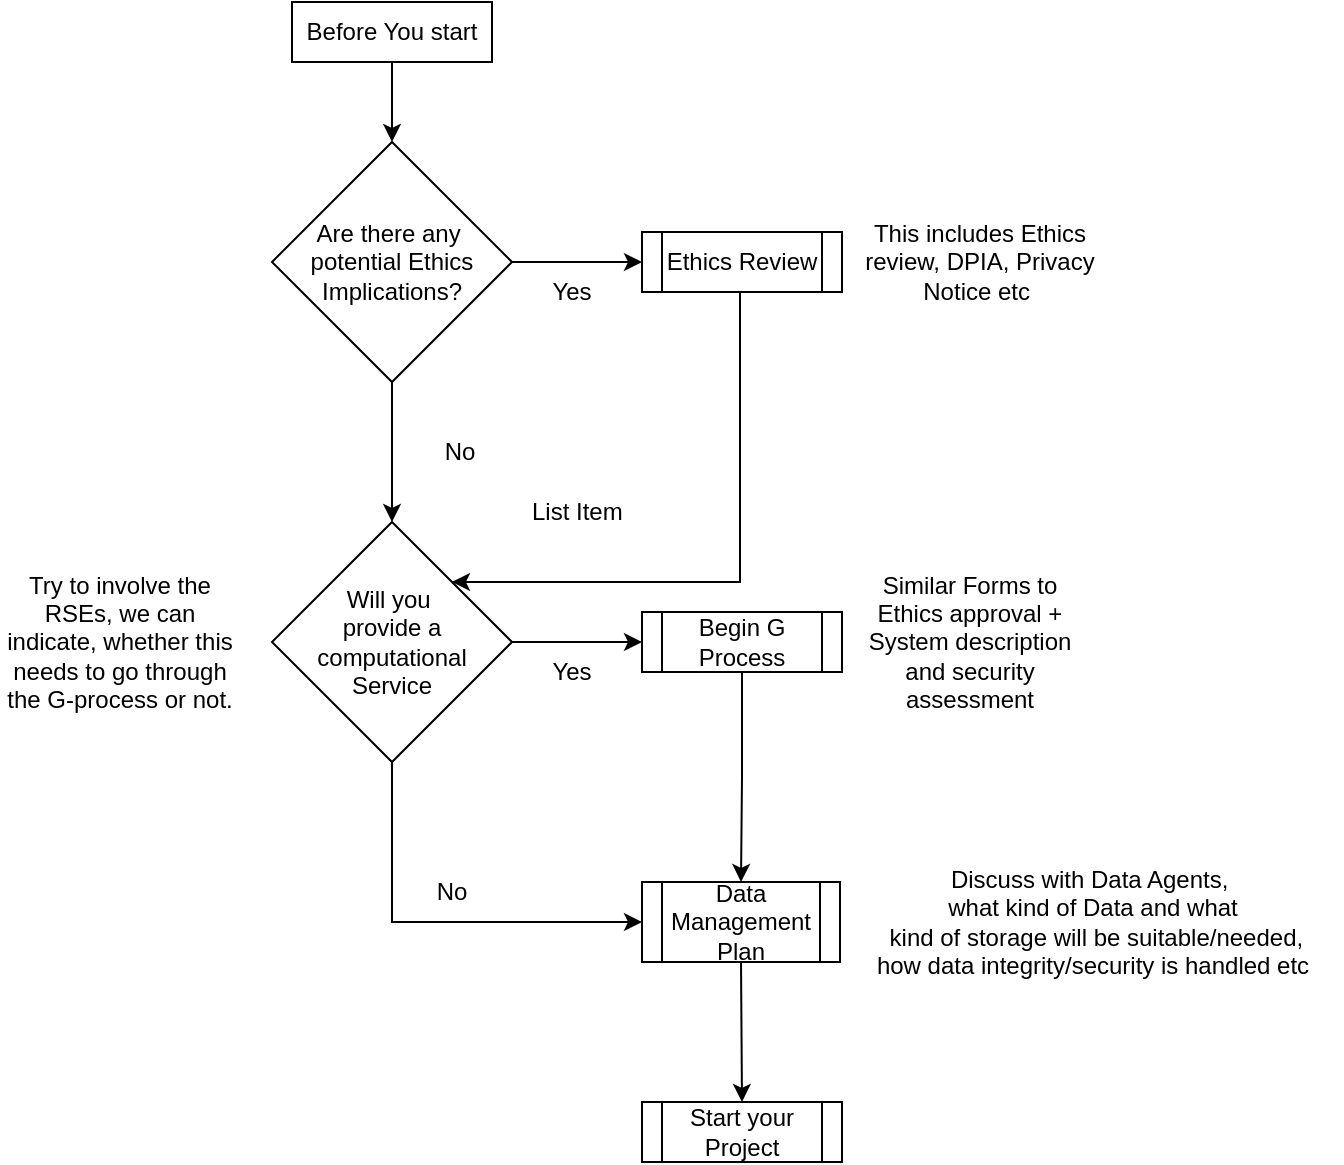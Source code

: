 <mxfile version="24.2.5" type="device">
  <diagram name="Page-1" id="eXt2_QhAnmu96vdw984v">
    <mxGraphModel dx="1618" dy="826" grid="1" gridSize="10" guides="1" tooltips="1" connect="1" arrows="1" fold="1" page="1" pageScale="1" pageWidth="850" pageHeight="500" math="0" shadow="0">
      <root>
        <mxCell id="0" />
        <mxCell id="1" parent="0" />
        <mxCell id="-5ylpw8Lmupa7zF_V84z-36" style="edgeStyle=orthogonalEdgeStyle;rounded=0;orthogonalLoop=1;jettySize=auto;html=1;exitX=0.5;exitY=1;exitDx=0;exitDy=0;entryX=0.5;entryY=0;entryDx=0;entryDy=0;" edge="1" parent="1" source="-5ylpw8Lmupa7zF_V84z-6" target="-5ylpw8Lmupa7zF_V84z-35">
          <mxGeometry relative="1" as="geometry" />
        </mxCell>
        <mxCell id="-5ylpw8Lmupa7zF_V84z-6" value="Before You start" style="rounded=0;whiteSpace=wrap;html=1;" vertex="1" parent="1">
          <mxGeometry x="-584" width="100" height="30" as="geometry" />
        </mxCell>
        <mxCell id="-5ylpw8Lmupa7zF_V84z-24" value="No" style="text;html=1;align=center;verticalAlign=middle;whiteSpace=wrap;rounded=0;" vertex="1" parent="1">
          <mxGeometry x="-530" y="210" width="60" height="30" as="geometry" />
        </mxCell>
        <mxCell id="-5ylpw8Lmupa7zF_V84z-37" style="edgeStyle=orthogonalEdgeStyle;rounded=0;orthogonalLoop=1;jettySize=auto;html=1;entryX=0;entryY=0.5;entryDx=0;entryDy=0;" edge="1" parent="1" source="-5ylpw8Lmupa7zF_V84z-35" target="-5ylpw8Lmupa7zF_V84z-38">
          <mxGeometry relative="1" as="geometry">
            <mxPoint x="-400" y="135" as="targetPoint" />
          </mxGeometry>
        </mxCell>
        <mxCell id="-5ylpw8Lmupa7zF_V84z-43" style="edgeStyle=orthogonalEdgeStyle;rounded=0;orthogonalLoop=1;jettySize=auto;html=1;entryX=0.5;entryY=0;entryDx=0;entryDy=0;" edge="1" parent="1" source="-5ylpw8Lmupa7zF_V84z-35" target="-5ylpw8Lmupa7zF_V84z-41">
          <mxGeometry relative="1" as="geometry">
            <mxPoint x="-534" y="250" as="targetPoint" />
          </mxGeometry>
        </mxCell>
        <mxCell id="-5ylpw8Lmupa7zF_V84z-35" value="Are&amp;nbsp;&lt;span style=&quot;background-color: initial;&quot;&gt;there&lt;/span&gt;&lt;span style=&quot;background-color: initial;&quot;&gt;&amp;nbsp;any&amp;nbsp;&lt;/span&gt;&lt;div&gt;&lt;span style=&quot;background-color: initial;&quot;&gt;potential Ethics Implications?&lt;/span&gt;&lt;/div&gt;" style="rhombus;whiteSpace=wrap;html=1;" vertex="1" parent="1">
          <mxGeometry x="-594" y="70" width="120" height="120" as="geometry" />
        </mxCell>
        <mxCell id="-5ylpw8Lmupa7zF_V84z-44" style="edgeStyle=orthogonalEdgeStyle;rounded=0;orthogonalLoop=1;jettySize=auto;html=1;entryX=1;entryY=0;entryDx=0;entryDy=0;" edge="1" parent="1" source="-5ylpw8Lmupa7zF_V84z-38" target="-5ylpw8Lmupa7zF_V84z-41">
          <mxGeometry relative="1" as="geometry">
            <Array as="points">
              <mxPoint x="-360" y="290" />
            </Array>
          </mxGeometry>
        </mxCell>
        <mxCell id="-5ylpw8Lmupa7zF_V84z-38" value="Ethics Review" style="shape=process;whiteSpace=wrap;html=1;backgroundOutline=1;" vertex="1" parent="1">
          <mxGeometry x="-409" y="115" width="100" height="30" as="geometry" />
        </mxCell>
        <mxCell id="-5ylpw8Lmupa7zF_V84z-39" value="Yes" style="text;html=1;align=center;verticalAlign=middle;whiteSpace=wrap;rounded=0;" vertex="1" parent="1">
          <mxGeometry x="-474" y="130" width="60" height="30" as="geometry" />
        </mxCell>
        <mxCell id="-5ylpw8Lmupa7zF_V84z-40" value="This includes Ethics review, DPIA, Privacy Notice etc&amp;nbsp;" style="text;html=1;align=center;verticalAlign=middle;whiteSpace=wrap;rounded=0;" vertex="1" parent="1">
          <mxGeometry x="-300" y="115" width="120" height="30" as="geometry" />
        </mxCell>
        <mxCell id="-5ylpw8Lmupa7zF_V84z-46" style="edgeStyle=orthogonalEdgeStyle;rounded=0;orthogonalLoop=1;jettySize=auto;html=1;entryX=0;entryY=0.5;entryDx=0;entryDy=0;" edge="1" parent="1" source="-5ylpw8Lmupa7zF_V84z-41" target="-5ylpw8Lmupa7zF_V84z-45">
          <mxGeometry relative="1" as="geometry">
            <mxPoint x="-420" y="320" as="targetPoint" />
          </mxGeometry>
        </mxCell>
        <mxCell id="-5ylpw8Lmupa7zF_V84z-51" style="edgeStyle=orthogonalEdgeStyle;rounded=0;orthogonalLoop=1;jettySize=auto;html=1;entryX=0;entryY=0.5;entryDx=0;entryDy=0;" edge="1" parent="1" source="-5ylpw8Lmupa7zF_V84z-41" target="-5ylpw8Lmupa7zF_V84z-50">
          <mxGeometry relative="1" as="geometry">
            <Array as="points">
              <mxPoint x="-534" y="460" />
            </Array>
          </mxGeometry>
        </mxCell>
        <mxCell id="-5ylpw8Lmupa7zF_V84z-41" value="Will you&amp;nbsp;&lt;div&gt;provide&lt;span style=&quot;background-color: initial;&quot;&gt;&amp;nbsp;a computational Service&lt;/span&gt;&lt;/div&gt;" style="rhombus;whiteSpace=wrap;html=1;" vertex="1" parent="1">
          <mxGeometry x="-594" y="260" width="120" height="120" as="geometry" />
        </mxCell>
        <mxCell id="-5ylpw8Lmupa7zF_V84z-52" style="edgeStyle=orthogonalEdgeStyle;rounded=0;orthogonalLoop=1;jettySize=auto;html=1;" edge="1" parent="1" source="-5ylpw8Lmupa7zF_V84z-45" target="-5ylpw8Lmupa7zF_V84z-50">
          <mxGeometry relative="1" as="geometry" />
        </mxCell>
        <mxCell id="-5ylpw8Lmupa7zF_V84z-45" value="Begin G Process" style="shape=process;whiteSpace=wrap;html=1;backgroundOutline=1;" vertex="1" parent="1">
          <mxGeometry x="-409" y="305" width="100" height="30" as="geometry" />
        </mxCell>
        <mxCell id="-5ylpw8Lmupa7zF_V84z-47" value="Yes" style="text;html=1;align=center;verticalAlign=middle;whiteSpace=wrap;rounded=0;" vertex="1" parent="1">
          <mxGeometry x="-474" y="320" width="60" height="30" as="geometry" />
        </mxCell>
        <mxCell id="-5ylpw8Lmupa7zF_V84z-48" value="Similar Forms to Ethics approval + System description and security assessment" style="text;html=1;align=center;verticalAlign=middle;whiteSpace=wrap;rounded=0;" vertex="1" parent="1">
          <mxGeometry x="-300" y="305" width="110" height="30" as="geometry" />
        </mxCell>
        <mxCell id="-5ylpw8Lmupa7zF_V84z-49" value="Try to involve the RSEs, we can indicate, whether this needs to go through the G-process or not." style="text;html=1;align=center;verticalAlign=middle;whiteSpace=wrap;rounded=0;" vertex="1" parent="1">
          <mxGeometry x="-730" y="305" width="120" height="30" as="geometry" />
        </mxCell>
        <mxCell id="-5ylpw8Lmupa7zF_V84z-50" value="Data Management Plan" style="shape=process;whiteSpace=wrap;html=1;backgroundOutline=1;" vertex="1" parent="1">
          <mxGeometry x="-409" y="440" width="99" height="40" as="geometry" />
        </mxCell>
        <mxCell id="-5ylpw8Lmupa7zF_V84z-55" value="No" style="text;html=1;align=center;verticalAlign=middle;whiteSpace=wrap;rounded=0;" vertex="1" parent="1">
          <mxGeometry x="-534" y="430" width="60" height="30" as="geometry" />
        </mxCell>
        <mxCell id="-5ylpw8Lmupa7zF_V84z-57" value="List Item" style="text;strokeColor=none;fillColor=none;align=left;verticalAlign=middle;spacingLeft=4;spacingRight=4;overflow=hidden;points=[[0,0.5],[1,0.5]];portConstraint=eastwest;rotatable=0;whiteSpace=wrap;html=1;" vertex="1" parent="1">
          <mxGeometry x="-470" y="240" width="80" height="30" as="geometry" />
        </mxCell>
        <mxCell id="-5ylpw8Lmupa7zF_V84z-58" value="Discuss with Data Agents,&lt;span style=&quot;background-color: initial;&quot;&gt;&amp;nbsp;&lt;/span&gt;&lt;div&gt;&lt;span style=&quot;background-color: initial;&quot;&gt;what kind&amp;nbsp;&lt;/span&gt;&lt;span style=&quot;background-color: initial;&quot;&gt;of Data and what&lt;/span&gt;&lt;/div&gt;&lt;div&gt;&lt;span style=&quot;background-color: initial;&quot;&gt;&amp;nbsp;kind of storage will be suitable/needed,&lt;/span&gt;&lt;/div&gt;&lt;div&gt;&lt;span style=&quot;background-color: initial;&quot;&gt;&amp;nbsp;how data integrity/security is handled etc&amp;nbsp;&lt;/span&gt;&lt;/div&gt;" style="text;html=1;align=center;verticalAlign=middle;resizable=0;points=[];autosize=1;strokeColor=none;fillColor=none;" vertex="1" parent="1">
          <mxGeometry x="-309" y="425" width="250" height="70" as="geometry" />
        </mxCell>
        <mxCell id="-5ylpw8Lmupa7zF_V84z-59" value="" style="endArrow=classic;html=1;rounded=0;entryX=0.5;entryY=0;entryDx=0;entryDy=0;exitX=0.5;exitY=1;exitDx=0;exitDy=0;" edge="1" parent="1" source="-5ylpw8Lmupa7zF_V84z-50" target="-5ylpw8Lmupa7zF_V84z-60">
          <mxGeometry width="50" height="50" relative="1" as="geometry">
            <mxPoint x="-360" y="490" as="sourcePoint" />
            <mxPoint x="-270" y="390" as="targetPoint" />
          </mxGeometry>
        </mxCell>
        <mxCell id="-5ylpw8Lmupa7zF_V84z-60" value="Start your Project" style="shape=process;whiteSpace=wrap;html=1;backgroundOutline=1;" vertex="1" parent="1">
          <mxGeometry x="-409" y="550" width="100" height="30" as="geometry" />
        </mxCell>
      </root>
    </mxGraphModel>
  </diagram>
</mxfile>
